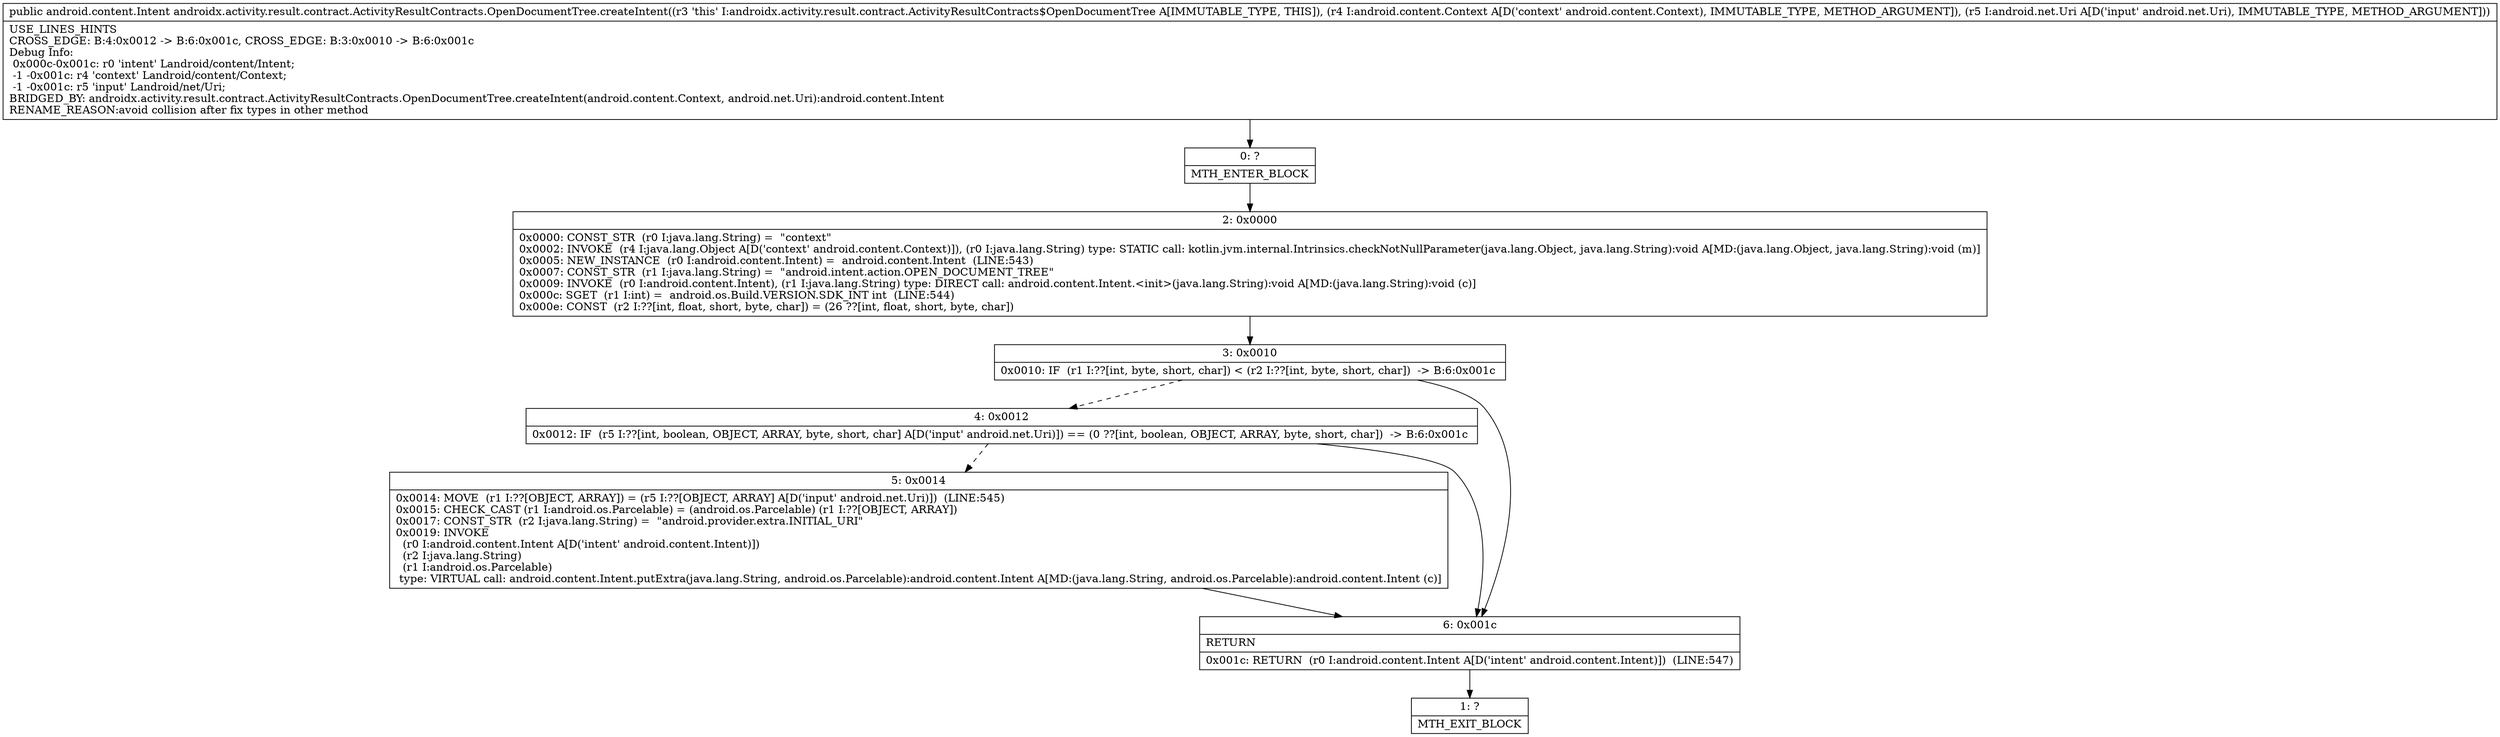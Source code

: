 digraph "CFG forandroidx.activity.result.contract.ActivityResultContracts.OpenDocumentTree.createIntent(Landroid\/content\/Context;Landroid\/net\/Uri;)Landroid\/content\/Intent;" {
Node_0 [shape=record,label="{0\:\ ?|MTH_ENTER_BLOCK\l}"];
Node_2 [shape=record,label="{2\:\ 0x0000|0x0000: CONST_STR  (r0 I:java.lang.String) =  \"context\" \l0x0002: INVOKE  (r4 I:java.lang.Object A[D('context' android.content.Context)]), (r0 I:java.lang.String) type: STATIC call: kotlin.jvm.internal.Intrinsics.checkNotNullParameter(java.lang.Object, java.lang.String):void A[MD:(java.lang.Object, java.lang.String):void (m)]\l0x0005: NEW_INSTANCE  (r0 I:android.content.Intent) =  android.content.Intent  (LINE:543)\l0x0007: CONST_STR  (r1 I:java.lang.String) =  \"android.intent.action.OPEN_DOCUMENT_TREE\" \l0x0009: INVOKE  (r0 I:android.content.Intent), (r1 I:java.lang.String) type: DIRECT call: android.content.Intent.\<init\>(java.lang.String):void A[MD:(java.lang.String):void (c)]\l0x000c: SGET  (r1 I:int) =  android.os.Build.VERSION.SDK_INT int  (LINE:544)\l0x000e: CONST  (r2 I:??[int, float, short, byte, char]) = (26 ??[int, float, short, byte, char]) \l}"];
Node_3 [shape=record,label="{3\:\ 0x0010|0x0010: IF  (r1 I:??[int, byte, short, char]) \< (r2 I:??[int, byte, short, char])  \-\> B:6:0x001c \l}"];
Node_4 [shape=record,label="{4\:\ 0x0012|0x0012: IF  (r5 I:??[int, boolean, OBJECT, ARRAY, byte, short, char] A[D('input' android.net.Uri)]) == (0 ??[int, boolean, OBJECT, ARRAY, byte, short, char])  \-\> B:6:0x001c \l}"];
Node_5 [shape=record,label="{5\:\ 0x0014|0x0014: MOVE  (r1 I:??[OBJECT, ARRAY]) = (r5 I:??[OBJECT, ARRAY] A[D('input' android.net.Uri)])  (LINE:545)\l0x0015: CHECK_CAST (r1 I:android.os.Parcelable) = (android.os.Parcelable) (r1 I:??[OBJECT, ARRAY]) \l0x0017: CONST_STR  (r2 I:java.lang.String) =  \"android.provider.extra.INITIAL_URI\" \l0x0019: INVOKE  \l  (r0 I:android.content.Intent A[D('intent' android.content.Intent)])\l  (r2 I:java.lang.String)\l  (r1 I:android.os.Parcelable)\l type: VIRTUAL call: android.content.Intent.putExtra(java.lang.String, android.os.Parcelable):android.content.Intent A[MD:(java.lang.String, android.os.Parcelable):android.content.Intent (c)]\l}"];
Node_6 [shape=record,label="{6\:\ 0x001c|RETURN\l|0x001c: RETURN  (r0 I:android.content.Intent A[D('intent' android.content.Intent)])  (LINE:547)\l}"];
Node_1 [shape=record,label="{1\:\ ?|MTH_EXIT_BLOCK\l}"];
MethodNode[shape=record,label="{public android.content.Intent androidx.activity.result.contract.ActivityResultContracts.OpenDocumentTree.createIntent((r3 'this' I:androidx.activity.result.contract.ActivityResultContracts$OpenDocumentTree A[IMMUTABLE_TYPE, THIS]), (r4 I:android.content.Context A[D('context' android.content.Context), IMMUTABLE_TYPE, METHOD_ARGUMENT]), (r5 I:android.net.Uri A[D('input' android.net.Uri), IMMUTABLE_TYPE, METHOD_ARGUMENT]))  | USE_LINES_HINTS\lCROSS_EDGE: B:4:0x0012 \-\> B:6:0x001c, CROSS_EDGE: B:3:0x0010 \-\> B:6:0x001c\lDebug Info:\l  0x000c\-0x001c: r0 'intent' Landroid\/content\/Intent;\l  \-1 \-0x001c: r4 'context' Landroid\/content\/Context;\l  \-1 \-0x001c: r5 'input' Landroid\/net\/Uri;\lBRIDGED_BY: androidx.activity.result.contract.ActivityResultContracts.OpenDocumentTree.createIntent(android.content.Context, android.net.Uri):android.content.Intent\lRENAME_REASON:avoid collision after fix types in other method\l}"];
MethodNode -> Node_0;Node_0 -> Node_2;
Node_2 -> Node_3;
Node_3 -> Node_4[style=dashed];
Node_3 -> Node_6;
Node_4 -> Node_5[style=dashed];
Node_4 -> Node_6;
Node_5 -> Node_6;
Node_6 -> Node_1;
}

